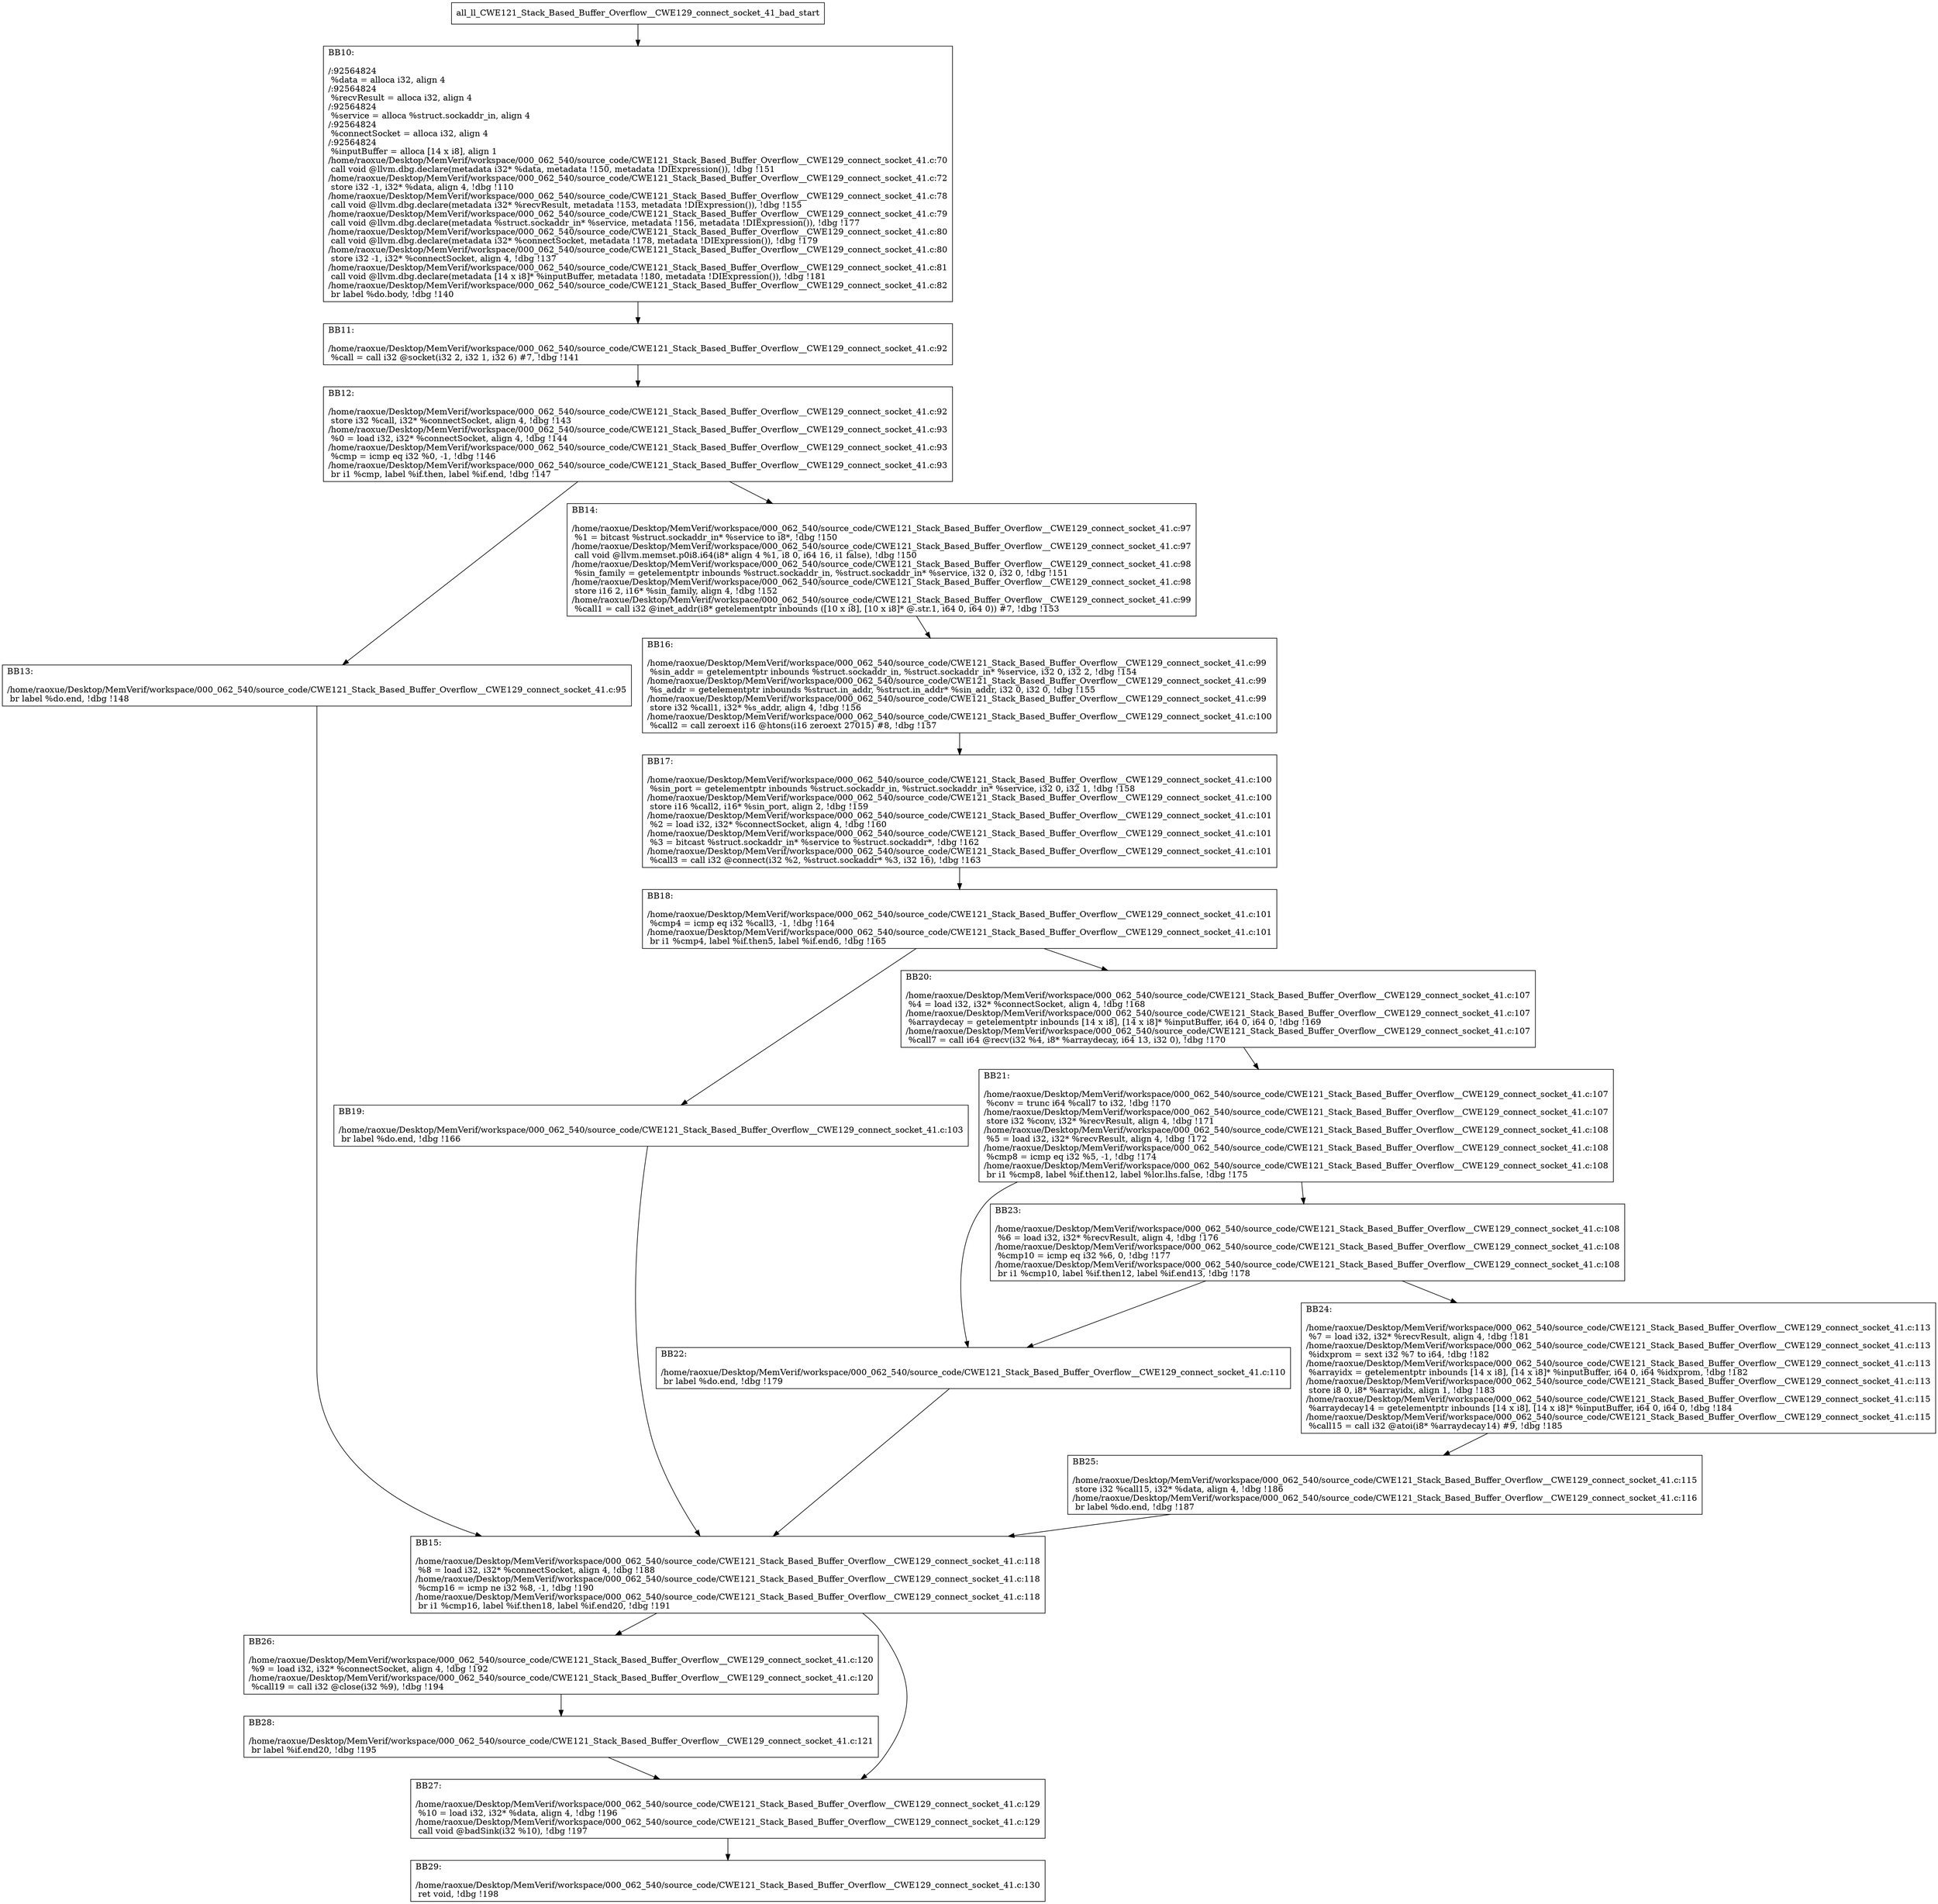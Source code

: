 digraph "CFG for'all_ll_CWE121_Stack_Based_Buffer_Overflow__CWE129_connect_socket_41_bad' function" {
	BBall_ll_CWE121_Stack_Based_Buffer_Overflow__CWE129_connect_socket_41_bad_start[shape=record,label="{all_ll_CWE121_Stack_Based_Buffer_Overflow__CWE129_connect_socket_41_bad_start}"];
	BBall_ll_CWE121_Stack_Based_Buffer_Overflow__CWE129_connect_socket_41_bad_start-> all_ll_CWE121_Stack_Based_Buffer_Overflow__CWE129_connect_socket_41_badBB10;
	all_ll_CWE121_Stack_Based_Buffer_Overflow__CWE129_connect_socket_41_badBB10 [shape=record, label="{BB10:\l\l/:92564824\l
  %data = alloca i32, align 4\l
/:92564824\l
  %recvResult = alloca i32, align 4\l
/:92564824\l
  %service = alloca %struct.sockaddr_in, align 4\l
/:92564824\l
  %connectSocket = alloca i32, align 4\l
/:92564824\l
  %inputBuffer = alloca [14 x i8], align 1\l
/home/raoxue/Desktop/MemVerif/workspace/000_062_540/source_code/CWE121_Stack_Based_Buffer_Overflow__CWE129_connect_socket_41.c:70\l
  call void @llvm.dbg.declare(metadata i32* %data, metadata !150, metadata !DIExpression()), !dbg !151\l
/home/raoxue/Desktop/MemVerif/workspace/000_062_540/source_code/CWE121_Stack_Based_Buffer_Overflow__CWE129_connect_socket_41.c:72\l
  store i32 -1, i32* %data, align 4, !dbg !110\l
/home/raoxue/Desktop/MemVerif/workspace/000_062_540/source_code/CWE121_Stack_Based_Buffer_Overflow__CWE129_connect_socket_41.c:78\l
  call void @llvm.dbg.declare(metadata i32* %recvResult, metadata !153, metadata !DIExpression()), !dbg !155\l
/home/raoxue/Desktop/MemVerif/workspace/000_062_540/source_code/CWE121_Stack_Based_Buffer_Overflow__CWE129_connect_socket_41.c:79\l
  call void @llvm.dbg.declare(metadata %struct.sockaddr_in* %service, metadata !156, metadata !DIExpression()), !dbg !177\l
/home/raoxue/Desktop/MemVerif/workspace/000_062_540/source_code/CWE121_Stack_Based_Buffer_Overflow__CWE129_connect_socket_41.c:80\l
  call void @llvm.dbg.declare(metadata i32* %connectSocket, metadata !178, metadata !DIExpression()), !dbg !179\l
/home/raoxue/Desktop/MemVerif/workspace/000_062_540/source_code/CWE121_Stack_Based_Buffer_Overflow__CWE129_connect_socket_41.c:80\l
  store i32 -1, i32* %connectSocket, align 4, !dbg !137\l
/home/raoxue/Desktop/MemVerif/workspace/000_062_540/source_code/CWE121_Stack_Based_Buffer_Overflow__CWE129_connect_socket_41.c:81\l
  call void @llvm.dbg.declare(metadata [14 x i8]* %inputBuffer, metadata !180, metadata !DIExpression()), !dbg !181\l
/home/raoxue/Desktop/MemVerif/workspace/000_062_540/source_code/CWE121_Stack_Based_Buffer_Overflow__CWE129_connect_socket_41.c:82\l
  br label %do.body, !dbg !140\l
}"];
	all_ll_CWE121_Stack_Based_Buffer_Overflow__CWE129_connect_socket_41_badBB10-> all_ll_CWE121_Stack_Based_Buffer_Overflow__CWE129_connect_socket_41_badBB11;
	all_ll_CWE121_Stack_Based_Buffer_Overflow__CWE129_connect_socket_41_badBB11 [shape=record, label="{BB11:\l\l/home/raoxue/Desktop/MemVerif/workspace/000_062_540/source_code/CWE121_Stack_Based_Buffer_Overflow__CWE129_connect_socket_41.c:92\l
  %call = call i32 @socket(i32 2, i32 1, i32 6) #7, !dbg !141\l
}"];
	all_ll_CWE121_Stack_Based_Buffer_Overflow__CWE129_connect_socket_41_badBB11-> all_ll_CWE121_Stack_Based_Buffer_Overflow__CWE129_connect_socket_41_badBB12;
	all_ll_CWE121_Stack_Based_Buffer_Overflow__CWE129_connect_socket_41_badBB12 [shape=record, label="{BB12:\l\l/home/raoxue/Desktop/MemVerif/workspace/000_062_540/source_code/CWE121_Stack_Based_Buffer_Overflow__CWE129_connect_socket_41.c:92\l
  store i32 %call, i32* %connectSocket, align 4, !dbg !143\l
/home/raoxue/Desktop/MemVerif/workspace/000_062_540/source_code/CWE121_Stack_Based_Buffer_Overflow__CWE129_connect_socket_41.c:93\l
  %0 = load i32, i32* %connectSocket, align 4, !dbg !144\l
/home/raoxue/Desktop/MemVerif/workspace/000_062_540/source_code/CWE121_Stack_Based_Buffer_Overflow__CWE129_connect_socket_41.c:93\l
  %cmp = icmp eq i32 %0, -1, !dbg !146\l
/home/raoxue/Desktop/MemVerif/workspace/000_062_540/source_code/CWE121_Stack_Based_Buffer_Overflow__CWE129_connect_socket_41.c:93\l
  br i1 %cmp, label %if.then, label %if.end, !dbg !147\l
}"];
	all_ll_CWE121_Stack_Based_Buffer_Overflow__CWE129_connect_socket_41_badBB12-> all_ll_CWE121_Stack_Based_Buffer_Overflow__CWE129_connect_socket_41_badBB13;
	all_ll_CWE121_Stack_Based_Buffer_Overflow__CWE129_connect_socket_41_badBB12-> all_ll_CWE121_Stack_Based_Buffer_Overflow__CWE129_connect_socket_41_badBB14;
	all_ll_CWE121_Stack_Based_Buffer_Overflow__CWE129_connect_socket_41_badBB13 [shape=record, label="{BB13:\l\l/home/raoxue/Desktop/MemVerif/workspace/000_062_540/source_code/CWE121_Stack_Based_Buffer_Overflow__CWE129_connect_socket_41.c:95\l
  br label %do.end, !dbg !148\l
}"];
	all_ll_CWE121_Stack_Based_Buffer_Overflow__CWE129_connect_socket_41_badBB13-> all_ll_CWE121_Stack_Based_Buffer_Overflow__CWE129_connect_socket_41_badBB15;
	all_ll_CWE121_Stack_Based_Buffer_Overflow__CWE129_connect_socket_41_badBB14 [shape=record, label="{BB14:\l\l/home/raoxue/Desktop/MemVerif/workspace/000_062_540/source_code/CWE121_Stack_Based_Buffer_Overflow__CWE129_connect_socket_41.c:97\l
  %1 = bitcast %struct.sockaddr_in* %service to i8*, !dbg !150\l
/home/raoxue/Desktop/MemVerif/workspace/000_062_540/source_code/CWE121_Stack_Based_Buffer_Overflow__CWE129_connect_socket_41.c:97\l
  call void @llvm.memset.p0i8.i64(i8* align 4 %1, i8 0, i64 16, i1 false), !dbg !150\l
/home/raoxue/Desktop/MemVerif/workspace/000_062_540/source_code/CWE121_Stack_Based_Buffer_Overflow__CWE129_connect_socket_41.c:98\l
  %sin_family = getelementptr inbounds %struct.sockaddr_in, %struct.sockaddr_in* %service, i32 0, i32 0, !dbg !151\l
/home/raoxue/Desktop/MemVerif/workspace/000_062_540/source_code/CWE121_Stack_Based_Buffer_Overflow__CWE129_connect_socket_41.c:98\l
  store i16 2, i16* %sin_family, align 4, !dbg !152\l
/home/raoxue/Desktop/MemVerif/workspace/000_062_540/source_code/CWE121_Stack_Based_Buffer_Overflow__CWE129_connect_socket_41.c:99\l
  %call1 = call i32 @inet_addr(i8* getelementptr inbounds ([10 x i8], [10 x i8]* @.str.1, i64 0, i64 0)) #7, !dbg !153\l
}"];
	all_ll_CWE121_Stack_Based_Buffer_Overflow__CWE129_connect_socket_41_badBB14-> all_ll_CWE121_Stack_Based_Buffer_Overflow__CWE129_connect_socket_41_badBB16;
	all_ll_CWE121_Stack_Based_Buffer_Overflow__CWE129_connect_socket_41_badBB16 [shape=record, label="{BB16:\l\l/home/raoxue/Desktop/MemVerif/workspace/000_062_540/source_code/CWE121_Stack_Based_Buffer_Overflow__CWE129_connect_socket_41.c:99\l
  %sin_addr = getelementptr inbounds %struct.sockaddr_in, %struct.sockaddr_in* %service, i32 0, i32 2, !dbg !154\l
/home/raoxue/Desktop/MemVerif/workspace/000_062_540/source_code/CWE121_Stack_Based_Buffer_Overflow__CWE129_connect_socket_41.c:99\l
  %s_addr = getelementptr inbounds %struct.in_addr, %struct.in_addr* %sin_addr, i32 0, i32 0, !dbg !155\l
/home/raoxue/Desktop/MemVerif/workspace/000_062_540/source_code/CWE121_Stack_Based_Buffer_Overflow__CWE129_connect_socket_41.c:99\l
  store i32 %call1, i32* %s_addr, align 4, !dbg !156\l
/home/raoxue/Desktop/MemVerif/workspace/000_062_540/source_code/CWE121_Stack_Based_Buffer_Overflow__CWE129_connect_socket_41.c:100\l
  %call2 = call zeroext i16 @htons(i16 zeroext 27015) #8, !dbg !157\l
}"];
	all_ll_CWE121_Stack_Based_Buffer_Overflow__CWE129_connect_socket_41_badBB16-> all_ll_CWE121_Stack_Based_Buffer_Overflow__CWE129_connect_socket_41_badBB17;
	all_ll_CWE121_Stack_Based_Buffer_Overflow__CWE129_connect_socket_41_badBB17 [shape=record, label="{BB17:\l\l/home/raoxue/Desktop/MemVerif/workspace/000_062_540/source_code/CWE121_Stack_Based_Buffer_Overflow__CWE129_connect_socket_41.c:100\l
  %sin_port = getelementptr inbounds %struct.sockaddr_in, %struct.sockaddr_in* %service, i32 0, i32 1, !dbg !158\l
/home/raoxue/Desktop/MemVerif/workspace/000_062_540/source_code/CWE121_Stack_Based_Buffer_Overflow__CWE129_connect_socket_41.c:100\l
  store i16 %call2, i16* %sin_port, align 2, !dbg !159\l
/home/raoxue/Desktop/MemVerif/workspace/000_062_540/source_code/CWE121_Stack_Based_Buffer_Overflow__CWE129_connect_socket_41.c:101\l
  %2 = load i32, i32* %connectSocket, align 4, !dbg !160\l
/home/raoxue/Desktop/MemVerif/workspace/000_062_540/source_code/CWE121_Stack_Based_Buffer_Overflow__CWE129_connect_socket_41.c:101\l
  %3 = bitcast %struct.sockaddr_in* %service to %struct.sockaddr*, !dbg !162\l
/home/raoxue/Desktop/MemVerif/workspace/000_062_540/source_code/CWE121_Stack_Based_Buffer_Overflow__CWE129_connect_socket_41.c:101\l
  %call3 = call i32 @connect(i32 %2, %struct.sockaddr* %3, i32 16), !dbg !163\l
}"];
	all_ll_CWE121_Stack_Based_Buffer_Overflow__CWE129_connect_socket_41_badBB17-> all_ll_CWE121_Stack_Based_Buffer_Overflow__CWE129_connect_socket_41_badBB18;
	all_ll_CWE121_Stack_Based_Buffer_Overflow__CWE129_connect_socket_41_badBB18 [shape=record, label="{BB18:\l\l/home/raoxue/Desktop/MemVerif/workspace/000_062_540/source_code/CWE121_Stack_Based_Buffer_Overflow__CWE129_connect_socket_41.c:101\l
  %cmp4 = icmp eq i32 %call3, -1, !dbg !164\l
/home/raoxue/Desktop/MemVerif/workspace/000_062_540/source_code/CWE121_Stack_Based_Buffer_Overflow__CWE129_connect_socket_41.c:101\l
  br i1 %cmp4, label %if.then5, label %if.end6, !dbg !165\l
}"];
	all_ll_CWE121_Stack_Based_Buffer_Overflow__CWE129_connect_socket_41_badBB18-> all_ll_CWE121_Stack_Based_Buffer_Overflow__CWE129_connect_socket_41_badBB19;
	all_ll_CWE121_Stack_Based_Buffer_Overflow__CWE129_connect_socket_41_badBB18-> all_ll_CWE121_Stack_Based_Buffer_Overflow__CWE129_connect_socket_41_badBB20;
	all_ll_CWE121_Stack_Based_Buffer_Overflow__CWE129_connect_socket_41_badBB19 [shape=record, label="{BB19:\l\l/home/raoxue/Desktop/MemVerif/workspace/000_062_540/source_code/CWE121_Stack_Based_Buffer_Overflow__CWE129_connect_socket_41.c:103\l
  br label %do.end, !dbg !166\l
}"];
	all_ll_CWE121_Stack_Based_Buffer_Overflow__CWE129_connect_socket_41_badBB19-> all_ll_CWE121_Stack_Based_Buffer_Overflow__CWE129_connect_socket_41_badBB15;
	all_ll_CWE121_Stack_Based_Buffer_Overflow__CWE129_connect_socket_41_badBB20 [shape=record, label="{BB20:\l\l/home/raoxue/Desktop/MemVerif/workspace/000_062_540/source_code/CWE121_Stack_Based_Buffer_Overflow__CWE129_connect_socket_41.c:107\l
  %4 = load i32, i32* %connectSocket, align 4, !dbg !168\l
/home/raoxue/Desktop/MemVerif/workspace/000_062_540/source_code/CWE121_Stack_Based_Buffer_Overflow__CWE129_connect_socket_41.c:107\l
  %arraydecay = getelementptr inbounds [14 x i8], [14 x i8]* %inputBuffer, i64 0, i64 0, !dbg !169\l
/home/raoxue/Desktop/MemVerif/workspace/000_062_540/source_code/CWE121_Stack_Based_Buffer_Overflow__CWE129_connect_socket_41.c:107\l
  %call7 = call i64 @recv(i32 %4, i8* %arraydecay, i64 13, i32 0), !dbg !170\l
}"];
	all_ll_CWE121_Stack_Based_Buffer_Overflow__CWE129_connect_socket_41_badBB20-> all_ll_CWE121_Stack_Based_Buffer_Overflow__CWE129_connect_socket_41_badBB21;
	all_ll_CWE121_Stack_Based_Buffer_Overflow__CWE129_connect_socket_41_badBB21 [shape=record, label="{BB21:\l\l/home/raoxue/Desktop/MemVerif/workspace/000_062_540/source_code/CWE121_Stack_Based_Buffer_Overflow__CWE129_connect_socket_41.c:107\l
  %conv = trunc i64 %call7 to i32, !dbg !170\l
/home/raoxue/Desktop/MemVerif/workspace/000_062_540/source_code/CWE121_Stack_Based_Buffer_Overflow__CWE129_connect_socket_41.c:107\l
  store i32 %conv, i32* %recvResult, align 4, !dbg !171\l
/home/raoxue/Desktop/MemVerif/workspace/000_062_540/source_code/CWE121_Stack_Based_Buffer_Overflow__CWE129_connect_socket_41.c:108\l
  %5 = load i32, i32* %recvResult, align 4, !dbg !172\l
/home/raoxue/Desktop/MemVerif/workspace/000_062_540/source_code/CWE121_Stack_Based_Buffer_Overflow__CWE129_connect_socket_41.c:108\l
  %cmp8 = icmp eq i32 %5, -1, !dbg !174\l
/home/raoxue/Desktop/MemVerif/workspace/000_062_540/source_code/CWE121_Stack_Based_Buffer_Overflow__CWE129_connect_socket_41.c:108\l
  br i1 %cmp8, label %if.then12, label %lor.lhs.false, !dbg !175\l
}"];
	all_ll_CWE121_Stack_Based_Buffer_Overflow__CWE129_connect_socket_41_badBB21-> all_ll_CWE121_Stack_Based_Buffer_Overflow__CWE129_connect_socket_41_badBB22;
	all_ll_CWE121_Stack_Based_Buffer_Overflow__CWE129_connect_socket_41_badBB21-> all_ll_CWE121_Stack_Based_Buffer_Overflow__CWE129_connect_socket_41_badBB23;
	all_ll_CWE121_Stack_Based_Buffer_Overflow__CWE129_connect_socket_41_badBB23 [shape=record, label="{BB23:\l\l/home/raoxue/Desktop/MemVerif/workspace/000_062_540/source_code/CWE121_Stack_Based_Buffer_Overflow__CWE129_connect_socket_41.c:108\l
  %6 = load i32, i32* %recvResult, align 4, !dbg !176\l
/home/raoxue/Desktop/MemVerif/workspace/000_062_540/source_code/CWE121_Stack_Based_Buffer_Overflow__CWE129_connect_socket_41.c:108\l
  %cmp10 = icmp eq i32 %6, 0, !dbg !177\l
/home/raoxue/Desktop/MemVerif/workspace/000_062_540/source_code/CWE121_Stack_Based_Buffer_Overflow__CWE129_connect_socket_41.c:108\l
  br i1 %cmp10, label %if.then12, label %if.end13, !dbg !178\l
}"];
	all_ll_CWE121_Stack_Based_Buffer_Overflow__CWE129_connect_socket_41_badBB23-> all_ll_CWE121_Stack_Based_Buffer_Overflow__CWE129_connect_socket_41_badBB22;
	all_ll_CWE121_Stack_Based_Buffer_Overflow__CWE129_connect_socket_41_badBB23-> all_ll_CWE121_Stack_Based_Buffer_Overflow__CWE129_connect_socket_41_badBB24;
	all_ll_CWE121_Stack_Based_Buffer_Overflow__CWE129_connect_socket_41_badBB22 [shape=record, label="{BB22:\l\l/home/raoxue/Desktop/MemVerif/workspace/000_062_540/source_code/CWE121_Stack_Based_Buffer_Overflow__CWE129_connect_socket_41.c:110\l
  br label %do.end, !dbg !179\l
}"];
	all_ll_CWE121_Stack_Based_Buffer_Overflow__CWE129_connect_socket_41_badBB22-> all_ll_CWE121_Stack_Based_Buffer_Overflow__CWE129_connect_socket_41_badBB15;
	all_ll_CWE121_Stack_Based_Buffer_Overflow__CWE129_connect_socket_41_badBB24 [shape=record, label="{BB24:\l\l/home/raoxue/Desktop/MemVerif/workspace/000_062_540/source_code/CWE121_Stack_Based_Buffer_Overflow__CWE129_connect_socket_41.c:113\l
  %7 = load i32, i32* %recvResult, align 4, !dbg !181\l
/home/raoxue/Desktop/MemVerif/workspace/000_062_540/source_code/CWE121_Stack_Based_Buffer_Overflow__CWE129_connect_socket_41.c:113\l
  %idxprom = sext i32 %7 to i64, !dbg !182\l
/home/raoxue/Desktop/MemVerif/workspace/000_062_540/source_code/CWE121_Stack_Based_Buffer_Overflow__CWE129_connect_socket_41.c:113\l
  %arrayidx = getelementptr inbounds [14 x i8], [14 x i8]* %inputBuffer, i64 0, i64 %idxprom, !dbg !182\l
/home/raoxue/Desktop/MemVerif/workspace/000_062_540/source_code/CWE121_Stack_Based_Buffer_Overflow__CWE129_connect_socket_41.c:113\l
  store i8 0, i8* %arrayidx, align 1, !dbg !183\l
/home/raoxue/Desktop/MemVerif/workspace/000_062_540/source_code/CWE121_Stack_Based_Buffer_Overflow__CWE129_connect_socket_41.c:115\l
  %arraydecay14 = getelementptr inbounds [14 x i8], [14 x i8]* %inputBuffer, i64 0, i64 0, !dbg !184\l
/home/raoxue/Desktop/MemVerif/workspace/000_062_540/source_code/CWE121_Stack_Based_Buffer_Overflow__CWE129_connect_socket_41.c:115\l
  %call15 = call i32 @atoi(i8* %arraydecay14) #9, !dbg !185\l
}"];
	all_ll_CWE121_Stack_Based_Buffer_Overflow__CWE129_connect_socket_41_badBB24-> all_ll_CWE121_Stack_Based_Buffer_Overflow__CWE129_connect_socket_41_badBB25;
	all_ll_CWE121_Stack_Based_Buffer_Overflow__CWE129_connect_socket_41_badBB25 [shape=record, label="{BB25:\l\l/home/raoxue/Desktop/MemVerif/workspace/000_062_540/source_code/CWE121_Stack_Based_Buffer_Overflow__CWE129_connect_socket_41.c:115\l
  store i32 %call15, i32* %data, align 4, !dbg !186\l
/home/raoxue/Desktop/MemVerif/workspace/000_062_540/source_code/CWE121_Stack_Based_Buffer_Overflow__CWE129_connect_socket_41.c:116\l
  br label %do.end, !dbg !187\l
}"];
	all_ll_CWE121_Stack_Based_Buffer_Overflow__CWE129_connect_socket_41_badBB25-> all_ll_CWE121_Stack_Based_Buffer_Overflow__CWE129_connect_socket_41_badBB15;
	all_ll_CWE121_Stack_Based_Buffer_Overflow__CWE129_connect_socket_41_badBB15 [shape=record, label="{BB15:\l\l/home/raoxue/Desktop/MemVerif/workspace/000_062_540/source_code/CWE121_Stack_Based_Buffer_Overflow__CWE129_connect_socket_41.c:118\l
  %8 = load i32, i32* %connectSocket, align 4, !dbg !188\l
/home/raoxue/Desktop/MemVerif/workspace/000_062_540/source_code/CWE121_Stack_Based_Buffer_Overflow__CWE129_connect_socket_41.c:118\l
  %cmp16 = icmp ne i32 %8, -1, !dbg !190\l
/home/raoxue/Desktop/MemVerif/workspace/000_062_540/source_code/CWE121_Stack_Based_Buffer_Overflow__CWE129_connect_socket_41.c:118\l
  br i1 %cmp16, label %if.then18, label %if.end20, !dbg !191\l
}"];
	all_ll_CWE121_Stack_Based_Buffer_Overflow__CWE129_connect_socket_41_badBB15-> all_ll_CWE121_Stack_Based_Buffer_Overflow__CWE129_connect_socket_41_badBB26;
	all_ll_CWE121_Stack_Based_Buffer_Overflow__CWE129_connect_socket_41_badBB15-> all_ll_CWE121_Stack_Based_Buffer_Overflow__CWE129_connect_socket_41_badBB27;
	all_ll_CWE121_Stack_Based_Buffer_Overflow__CWE129_connect_socket_41_badBB26 [shape=record, label="{BB26:\l\l/home/raoxue/Desktop/MemVerif/workspace/000_062_540/source_code/CWE121_Stack_Based_Buffer_Overflow__CWE129_connect_socket_41.c:120\l
  %9 = load i32, i32* %connectSocket, align 4, !dbg !192\l
/home/raoxue/Desktop/MemVerif/workspace/000_062_540/source_code/CWE121_Stack_Based_Buffer_Overflow__CWE129_connect_socket_41.c:120\l
  %call19 = call i32 @close(i32 %9), !dbg !194\l
}"];
	all_ll_CWE121_Stack_Based_Buffer_Overflow__CWE129_connect_socket_41_badBB26-> all_ll_CWE121_Stack_Based_Buffer_Overflow__CWE129_connect_socket_41_badBB28;
	all_ll_CWE121_Stack_Based_Buffer_Overflow__CWE129_connect_socket_41_badBB28 [shape=record, label="{BB28:\l\l/home/raoxue/Desktop/MemVerif/workspace/000_062_540/source_code/CWE121_Stack_Based_Buffer_Overflow__CWE129_connect_socket_41.c:121\l
  br label %if.end20, !dbg !195\l
}"];
	all_ll_CWE121_Stack_Based_Buffer_Overflow__CWE129_connect_socket_41_badBB28-> all_ll_CWE121_Stack_Based_Buffer_Overflow__CWE129_connect_socket_41_badBB27;
	all_ll_CWE121_Stack_Based_Buffer_Overflow__CWE129_connect_socket_41_badBB27 [shape=record, label="{BB27:\l\l/home/raoxue/Desktop/MemVerif/workspace/000_062_540/source_code/CWE121_Stack_Based_Buffer_Overflow__CWE129_connect_socket_41.c:129\l
  %10 = load i32, i32* %data, align 4, !dbg !196\l
/home/raoxue/Desktop/MemVerif/workspace/000_062_540/source_code/CWE121_Stack_Based_Buffer_Overflow__CWE129_connect_socket_41.c:129\l
  call void @badSink(i32 %10), !dbg !197\l
}"];
	all_ll_CWE121_Stack_Based_Buffer_Overflow__CWE129_connect_socket_41_badBB27-> all_ll_CWE121_Stack_Based_Buffer_Overflow__CWE129_connect_socket_41_badBB29;
	all_ll_CWE121_Stack_Based_Buffer_Overflow__CWE129_connect_socket_41_badBB29 [shape=record, label="{BB29:\l\l/home/raoxue/Desktop/MemVerif/workspace/000_062_540/source_code/CWE121_Stack_Based_Buffer_Overflow__CWE129_connect_socket_41.c:130\l
  ret void, !dbg !198\l
}"];
}
